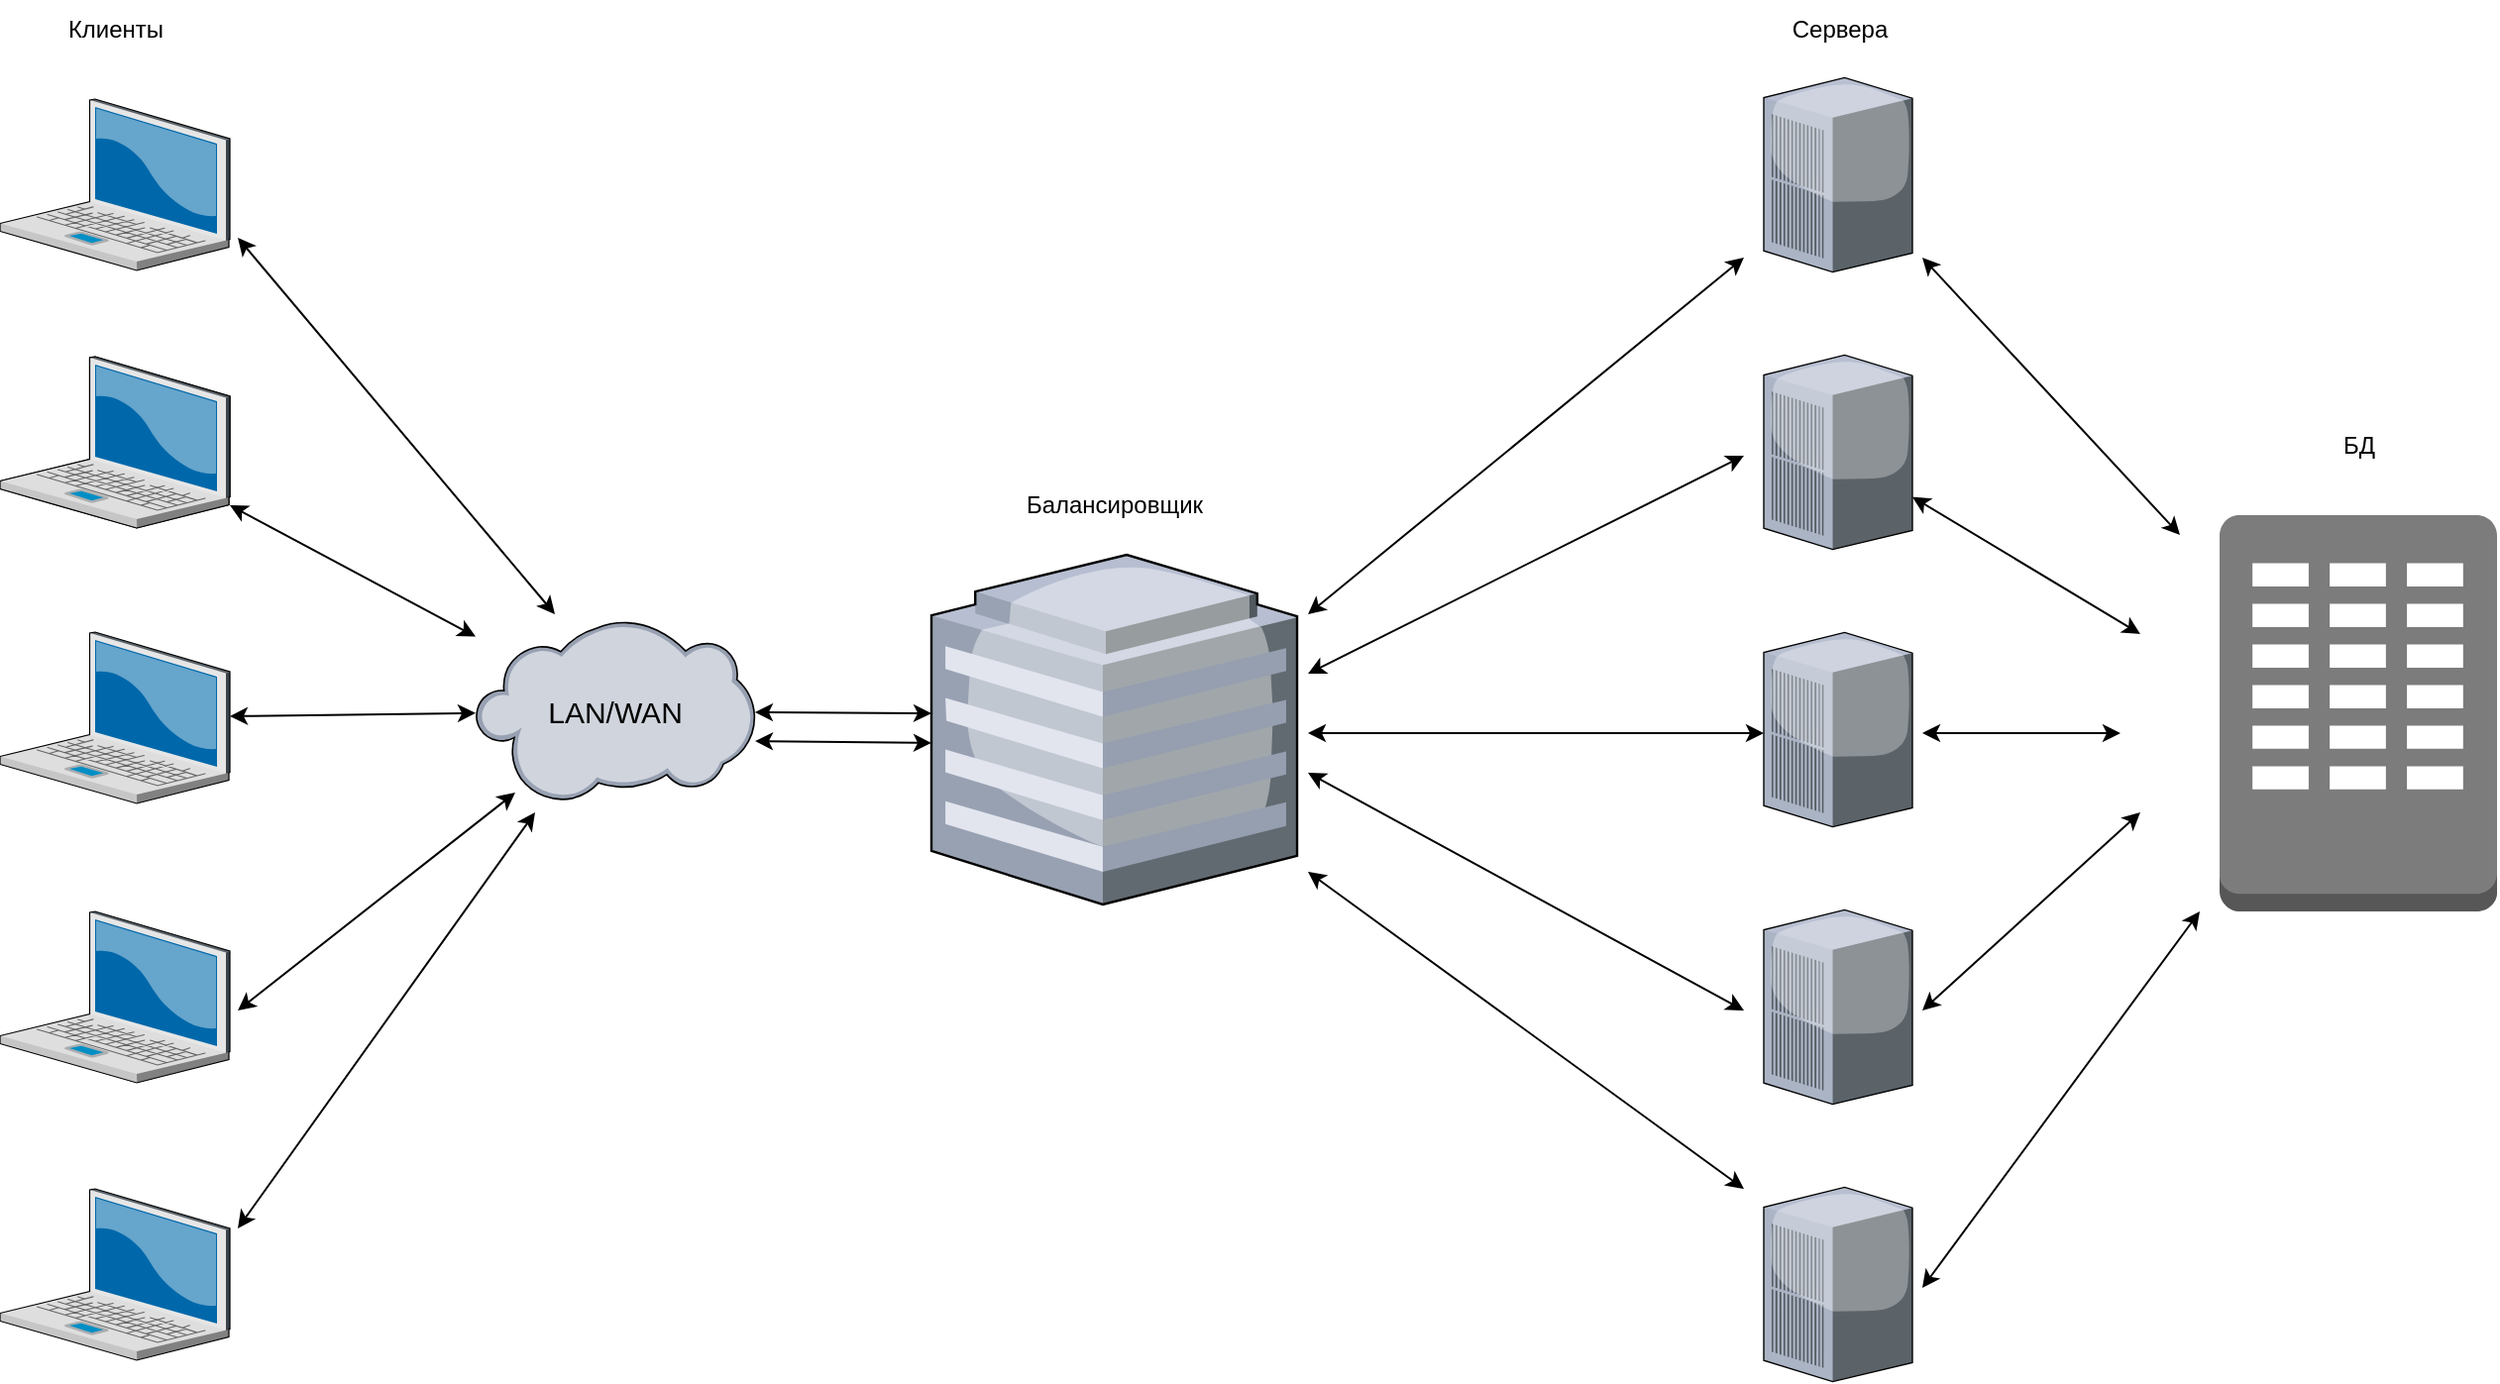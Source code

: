 <mxfile version="21.1.4" type="github">
  <diagram name="Page-1" id="822b0af5-4adb-64df-f703-e8dfc1f81529">
    <mxGraphModel dx="2049" dy="1091" grid="1" gridSize="10" guides="1" tooltips="1" connect="1" arrows="1" fold="1" page="1" pageScale="1" pageWidth="1400" pageHeight="850" background="none" math="0" shadow="0">
      <root>
        <mxCell id="0" />
        <mxCell id="1" parent="0" />
        <mxCell id="3ec1wWw5gw--vMGnxBrd-1" value="" style="verticalLabelPosition=bottom;sketch=0;aspect=fixed;html=1;verticalAlign=top;strokeColor=none;align=center;outlineConnect=0;shape=mxgraph.citrix.cloud;" vertex="1" parent="1">
          <mxGeometry x="320" y="333" width="140.97" height="92" as="geometry" />
        </mxCell>
        <mxCell id="3ec1wWw5gw--vMGnxBrd-2" value="&lt;font style=&quot;font-size: 15px;&quot;&gt;LAN/WAN&lt;/font&gt;" style="text;html=1;align=center;verticalAlign=middle;resizable=0;points=[];autosize=1;strokeColor=none;fillColor=none;" vertex="1" parent="1">
          <mxGeometry x="345.49" y="364" width="90" height="30" as="geometry" />
        </mxCell>
        <mxCell id="3ec1wWw5gw--vMGnxBrd-11" value="" style="group" vertex="1" connectable="0" parent="1">
          <mxGeometry x="80" y="70" width="116" height="636.5" as="geometry" />
        </mxCell>
        <mxCell id="3ec1wWw5gw--vMGnxBrd-5" value="" style="verticalLabelPosition=bottom;sketch=0;aspect=fixed;html=1;verticalAlign=top;strokeColor=none;align=center;outlineConnect=0;shape=mxgraph.citrix.laptop_2;" vertex="1" parent="3ec1wWw5gw--vMGnxBrd-11">
          <mxGeometry width="116" height="86.5" as="geometry" />
        </mxCell>
        <mxCell id="3ec1wWw5gw--vMGnxBrd-6" value="" style="verticalLabelPosition=bottom;sketch=0;aspect=fixed;html=1;verticalAlign=top;strokeColor=none;align=center;outlineConnect=0;shape=mxgraph.citrix.laptop_2;" vertex="1" parent="3ec1wWw5gw--vMGnxBrd-11">
          <mxGeometry y="130" width="116" height="86.5" as="geometry" />
        </mxCell>
        <mxCell id="3ec1wWw5gw--vMGnxBrd-7" value="" style="verticalLabelPosition=bottom;sketch=0;aspect=fixed;html=1;verticalAlign=top;strokeColor=none;align=center;outlineConnect=0;shape=mxgraph.citrix.laptop_2;" vertex="1" parent="3ec1wWw5gw--vMGnxBrd-11">
          <mxGeometry y="269" width="116" height="86.5" as="geometry" />
        </mxCell>
        <mxCell id="3ec1wWw5gw--vMGnxBrd-8" value="" style="verticalLabelPosition=bottom;sketch=0;aspect=fixed;html=1;verticalAlign=top;strokeColor=none;align=center;outlineConnect=0;shape=mxgraph.citrix.laptop_2;" vertex="1" parent="3ec1wWw5gw--vMGnxBrd-11">
          <mxGeometry y="410" width="116" height="86.5" as="geometry" />
        </mxCell>
        <mxCell id="3ec1wWw5gw--vMGnxBrd-9" value="" style="verticalLabelPosition=bottom;sketch=0;aspect=fixed;html=1;verticalAlign=top;strokeColor=none;align=center;outlineConnect=0;shape=mxgraph.citrix.laptop_2;" vertex="1" parent="3ec1wWw5gw--vMGnxBrd-11">
          <mxGeometry y="550" width="116" height="86.5" as="geometry" />
        </mxCell>
        <mxCell id="3ec1wWw5gw--vMGnxBrd-10" value="" style="verticalLabelPosition=bottom;sketch=0;aspect=fixed;html=1;verticalAlign=top;strokeColor=none;align=center;outlineConnect=0;shape=mxgraph.citrix.laptop_2;" vertex="1" parent="3ec1wWw5gw--vMGnxBrd-11">
          <mxGeometry y="130" width="116" height="86.5" as="geometry" />
        </mxCell>
        <mxCell id="3ec1wWw5gw--vMGnxBrd-15" value="" style="endArrow=classic;startArrow=classic;html=1;rounded=0;" edge="1" parent="1">
          <mxGeometry width="50" height="50" relative="1" as="geometry">
            <mxPoint x="200" y="530" as="sourcePoint" />
            <mxPoint x="340" y="420" as="targetPoint" />
          </mxGeometry>
        </mxCell>
        <mxCell id="3ec1wWw5gw--vMGnxBrd-16" value="" style="endArrow=classic;startArrow=classic;html=1;rounded=0;" edge="1" parent="1">
          <mxGeometry width="50" height="50" relative="1" as="geometry">
            <mxPoint x="200" y="640" as="sourcePoint" />
            <mxPoint x="350" y="430" as="targetPoint" />
          </mxGeometry>
        </mxCell>
        <mxCell id="3ec1wWw5gw--vMGnxBrd-22" value="" style="endArrow=classic;startArrow=classic;html=1;rounded=0;" edge="1" parent="1" source="3ec1wWw5gw--vMGnxBrd-1">
          <mxGeometry width="50" height="50" relative="1" as="geometry">
            <mxPoint x="330" y="350" as="sourcePoint" />
            <mxPoint x="196" y="275" as="targetPoint" />
          </mxGeometry>
        </mxCell>
        <mxCell id="3ec1wWw5gw--vMGnxBrd-23" value="" style="endArrow=classic;startArrow=classic;html=1;rounded=0;" edge="1" parent="1">
          <mxGeometry width="50" height="50" relative="1" as="geometry">
            <mxPoint x="200" y="140" as="sourcePoint" />
            <mxPoint x="360" y="330" as="targetPoint" />
          </mxGeometry>
        </mxCell>
        <mxCell id="3ec1wWw5gw--vMGnxBrd-26" value="Клиенты" style="text;html=1;align=center;verticalAlign=middle;resizable=0;points=[];autosize=1;strokeColor=none;fillColor=none;" vertex="1" parent="1">
          <mxGeometry x="103" y="20" width="70" height="30" as="geometry" />
        </mxCell>
        <mxCell id="3ec1wWw5gw--vMGnxBrd-28" value="" style="verticalLabelPosition=bottom;sketch=0;aspect=fixed;html=1;verticalAlign=top;strokeColor=none;align=center;outlineConnect=0;shape=mxgraph.citrix.hq_enterprise;" vertex="1" parent="1">
          <mxGeometry x="550" y="300" width="184.52" height="176.5" as="geometry" />
        </mxCell>
        <mxCell id="3ec1wWw5gw--vMGnxBrd-29" value="" style="endArrow=classic;startArrow=classic;html=1;rounded=0;" edge="1" parent="1" target="3ec1wWw5gw--vMGnxBrd-1">
          <mxGeometry width="50" height="50" relative="1" as="geometry">
            <mxPoint x="550" y="380" as="sourcePoint" />
            <mxPoint x="840" y="320" as="targetPoint" />
          </mxGeometry>
        </mxCell>
        <mxCell id="3ec1wWw5gw--vMGnxBrd-30" value="" style="endArrow=classic;startArrow=classic;html=1;rounded=0;" edge="1" parent="1">
          <mxGeometry width="50" height="50" relative="1" as="geometry">
            <mxPoint x="550" y="395" as="sourcePoint" />
            <mxPoint x="461" y="394" as="targetPoint" />
          </mxGeometry>
        </mxCell>
        <mxCell id="3ec1wWw5gw--vMGnxBrd-31" value="Балансировщик" style="text;html=1;align=center;verticalAlign=middle;resizable=0;points=[];autosize=1;strokeColor=none;fillColor=none;" vertex="1" parent="1">
          <mxGeometry x="587.26" y="260" width="110" height="30" as="geometry" />
        </mxCell>
        <mxCell id="3ec1wWw5gw--vMGnxBrd-37" value="" style="group" vertex="1" connectable="0" parent="1">
          <mxGeometry x="970" y="59.21" width="75" height="658.08" as="geometry" />
        </mxCell>
        <mxCell id="3ec1wWw5gw--vMGnxBrd-32" value="" style="verticalLabelPosition=bottom;sketch=0;aspect=fixed;html=1;verticalAlign=top;strokeColor=none;align=center;outlineConnect=0;shape=mxgraph.citrix.pbx_server;" vertex="1" parent="3ec1wWw5gw--vMGnxBrd-37">
          <mxGeometry width="75" height="98.08" as="geometry" />
        </mxCell>
        <mxCell id="3ec1wWw5gw--vMGnxBrd-33" value="" style="verticalLabelPosition=bottom;sketch=0;aspect=fixed;html=1;verticalAlign=top;strokeColor=none;align=center;outlineConnect=0;shape=mxgraph.citrix.pbx_server;" vertex="1" parent="3ec1wWw5gw--vMGnxBrd-37">
          <mxGeometry y="140" width="75" height="98.08" as="geometry" />
        </mxCell>
        <mxCell id="3ec1wWw5gw--vMGnxBrd-34" value="" style="verticalLabelPosition=bottom;sketch=0;aspect=fixed;html=1;verticalAlign=top;strokeColor=none;align=center;outlineConnect=0;shape=mxgraph.citrix.pbx_server;" vertex="1" parent="3ec1wWw5gw--vMGnxBrd-37">
          <mxGeometry y="280" width="75" height="98.08" as="geometry" />
        </mxCell>
        <mxCell id="3ec1wWw5gw--vMGnxBrd-35" value="" style="verticalLabelPosition=bottom;sketch=0;aspect=fixed;html=1;verticalAlign=top;strokeColor=none;align=center;outlineConnect=0;shape=mxgraph.citrix.pbx_server;" vertex="1" parent="3ec1wWw5gw--vMGnxBrd-37">
          <mxGeometry y="420" width="75" height="98.08" as="geometry" />
        </mxCell>
        <mxCell id="3ec1wWw5gw--vMGnxBrd-36" value="" style="verticalLabelPosition=bottom;sketch=0;aspect=fixed;html=1;verticalAlign=top;strokeColor=none;align=center;outlineConnect=0;shape=mxgraph.citrix.pbx_server;" vertex="1" parent="3ec1wWw5gw--vMGnxBrd-37">
          <mxGeometry y="560" width="75" height="98.08" as="geometry" />
        </mxCell>
        <mxCell id="3ec1wWw5gw--vMGnxBrd-38" value="" style="endArrow=classic;startArrow=classic;html=1;rounded=0;" edge="1" parent="1" source="3ec1wWw5gw--vMGnxBrd-7" target="3ec1wWw5gw--vMGnxBrd-1">
          <mxGeometry width="50" height="50" relative="1" as="geometry">
            <mxPoint x="220" y="425" as="sourcePoint" />
            <mxPoint x="270" y="375" as="targetPoint" />
          </mxGeometry>
        </mxCell>
        <mxCell id="3ec1wWw5gw--vMGnxBrd-39" value="" style="endArrow=classic;startArrow=classic;html=1;rounded=0;" edge="1" parent="1">
          <mxGeometry width="50" height="50" relative="1" as="geometry">
            <mxPoint x="740" y="330" as="sourcePoint" />
            <mxPoint x="960" y="150" as="targetPoint" />
          </mxGeometry>
        </mxCell>
        <mxCell id="3ec1wWw5gw--vMGnxBrd-40" value="" style="endArrow=classic;startArrow=classic;html=1;rounded=0;" edge="1" parent="1">
          <mxGeometry width="50" height="50" relative="1" as="geometry">
            <mxPoint x="740" y="360" as="sourcePoint" />
            <mxPoint x="960" y="250" as="targetPoint" />
          </mxGeometry>
        </mxCell>
        <mxCell id="3ec1wWw5gw--vMGnxBrd-41" value="" style="endArrow=classic;startArrow=classic;html=1;rounded=0;entryX=0;entryY=0.518;entryDx=0;entryDy=0;entryPerimeter=0;" edge="1" parent="1" target="3ec1wWw5gw--vMGnxBrd-34">
          <mxGeometry width="50" height="50" relative="1" as="geometry">
            <mxPoint x="740" y="390" as="sourcePoint" />
            <mxPoint x="640" y="290" as="targetPoint" />
          </mxGeometry>
        </mxCell>
        <mxCell id="3ec1wWw5gw--vMGnxBrd-42" value="" style="endArrow=classic;startArrow=classic;html=1;rounded=0;" edge="1" parent="1">
          <mxGeometry width="50" height="50" relative="1" as="geometry">
            <mxPoint x="740" y="410" as="sourcePoint" />
            <mxPoint x="960" y="530" as="targetPoint" />
          </mxGeometry>
        </mxCell>
        <mxCell id="3ec1wWw5gw--vMGnxBrd-43" value="" style="endArrow=classic;startArrow=classic;html=1;rounded=0;" edge="1" parent="1">
          <mxGeometry width="50" height="50" relative="1" as="geometry">
            <mxPoint x="960" y="620" as="sourcePoint" />
            <mxPoint x="740" y="460" as="targetPoint" />
          </mxGeometry>
        </mxCell>
        <mxCell id="3ec1wWw5gw--vMGnxBrd-44" value="Сервера" style="text;html=1;align=center;verticalAlign=middle;resizable=0;points=[];autosize=1;strokeColor=none;fillColor=none;" vertex="1" parent="1">
          <mxGeometry x="972.5" y="20" width="70" height="30" as="geometry" />
        </mxCell>
        <mxCell id="3ec1wWw5gw--vMGnxBrd-45" value="" style="endArrow=classic;startArrow=classic;html=1;rounded=0;" edge="1" parent="1">
          <mxGeometry width="50" height="50" relative="1" as="geometry">
            <mxPoint x="1180" y="290" as="sourcePoint" />
            <mxPoint x="1050" y="150" as="targetPoint" />
          </mxGeometry>
        </mxCell>
        <mxCell id="3ec1wWw5gw--vMGnxBrd-46" value="" style="endArrow=classic;startArrow=classic;html=1;rounded=0;" edge="1" parent="1" source="3ec1wWw5gw--vMGnxBrd-33">
          <mxGeometry width="50" height="50" relative="1" as="geometry">
            <mxPoint x="1040" y="310" as="sourcePoint" />
            <mxPoint x="1160" y="340" as="targetPoint" />
          </mxGeometry>
        </mxCell>
        <mxCell id="3ec1wWw5gw--vMGnxBrd-47" value="" style="endArrow=classic;startArrow=classic;html=1;rounded=0;" edge="1" parent="1">
          <mxGeometry width="50" height="50" relative="1" as="geometry">
            <mxPoint x="1050" y="390" as="sourcePoint" />
            <mxPoint x="1150" y="390" as="targetPoint" />
          </mxGeometry>
        </mxCell>
        <mxCell id="3ec1wWw5gw--vMGnxBrd-48" value="" style="endArrow=classic;startArrow=classic;html=1;rounded=0;" edge="1" parent="1">
          <mxGeometry width="50" height="50" relative="1" as="geometry">
            <mxPoint x="1050" y="530" as="sourcePoint" />
            <mxPoint x="1160" y="430" as="targetPoint" />
          </mxGeometry>
        </mxCell>
        <mxCell id="3ec1wWw5gw--vMGnxBrd-49" value="" style="endArrow=classic;startArrow=classic;html=1;rounded=0;" edge="1" parent="1">
          <mxGeometry width="50" height="50" relative="1" as="geometry">
            <mxPoint x="1050" y="670" as="sourcePoint" />
            <mxPoint x="1190" y="480" as="targetPoint" />
          </mxGeometry>
        </mxCell>
        <mxCell id="3ec1wWw5gw--vMGnxBrd-50" value="" style="outlineConnect=0;dashed=0;verticalLabelPosition=bottom;verticalAlign=top;align=center;html=1;shape=mxgraph.aws3.corporate_data_center;fillColor=#7D7C7C;gradientColor=none;" vertex="1" parent="1">
          <mxGeometry x="1200" y="280" width="140" height="200" as="geometry" />
        </mxCell>
        <mxCell id="3ec1wWw5gw--vMGnxBrd-51" value="БД" style="text;html=1;align=center;verticalAlign=middle;resizable=0;points=[];autosize=1;strokeColor=none;fillColor=none;" vertex="1" parent="1">
          <mxGeometry x="1250" y="230" width="40" height="30" as="geometry" />
        </mxCell>
      </root>
    </mxGraphModel>
  </diagram>
</mxfile>
